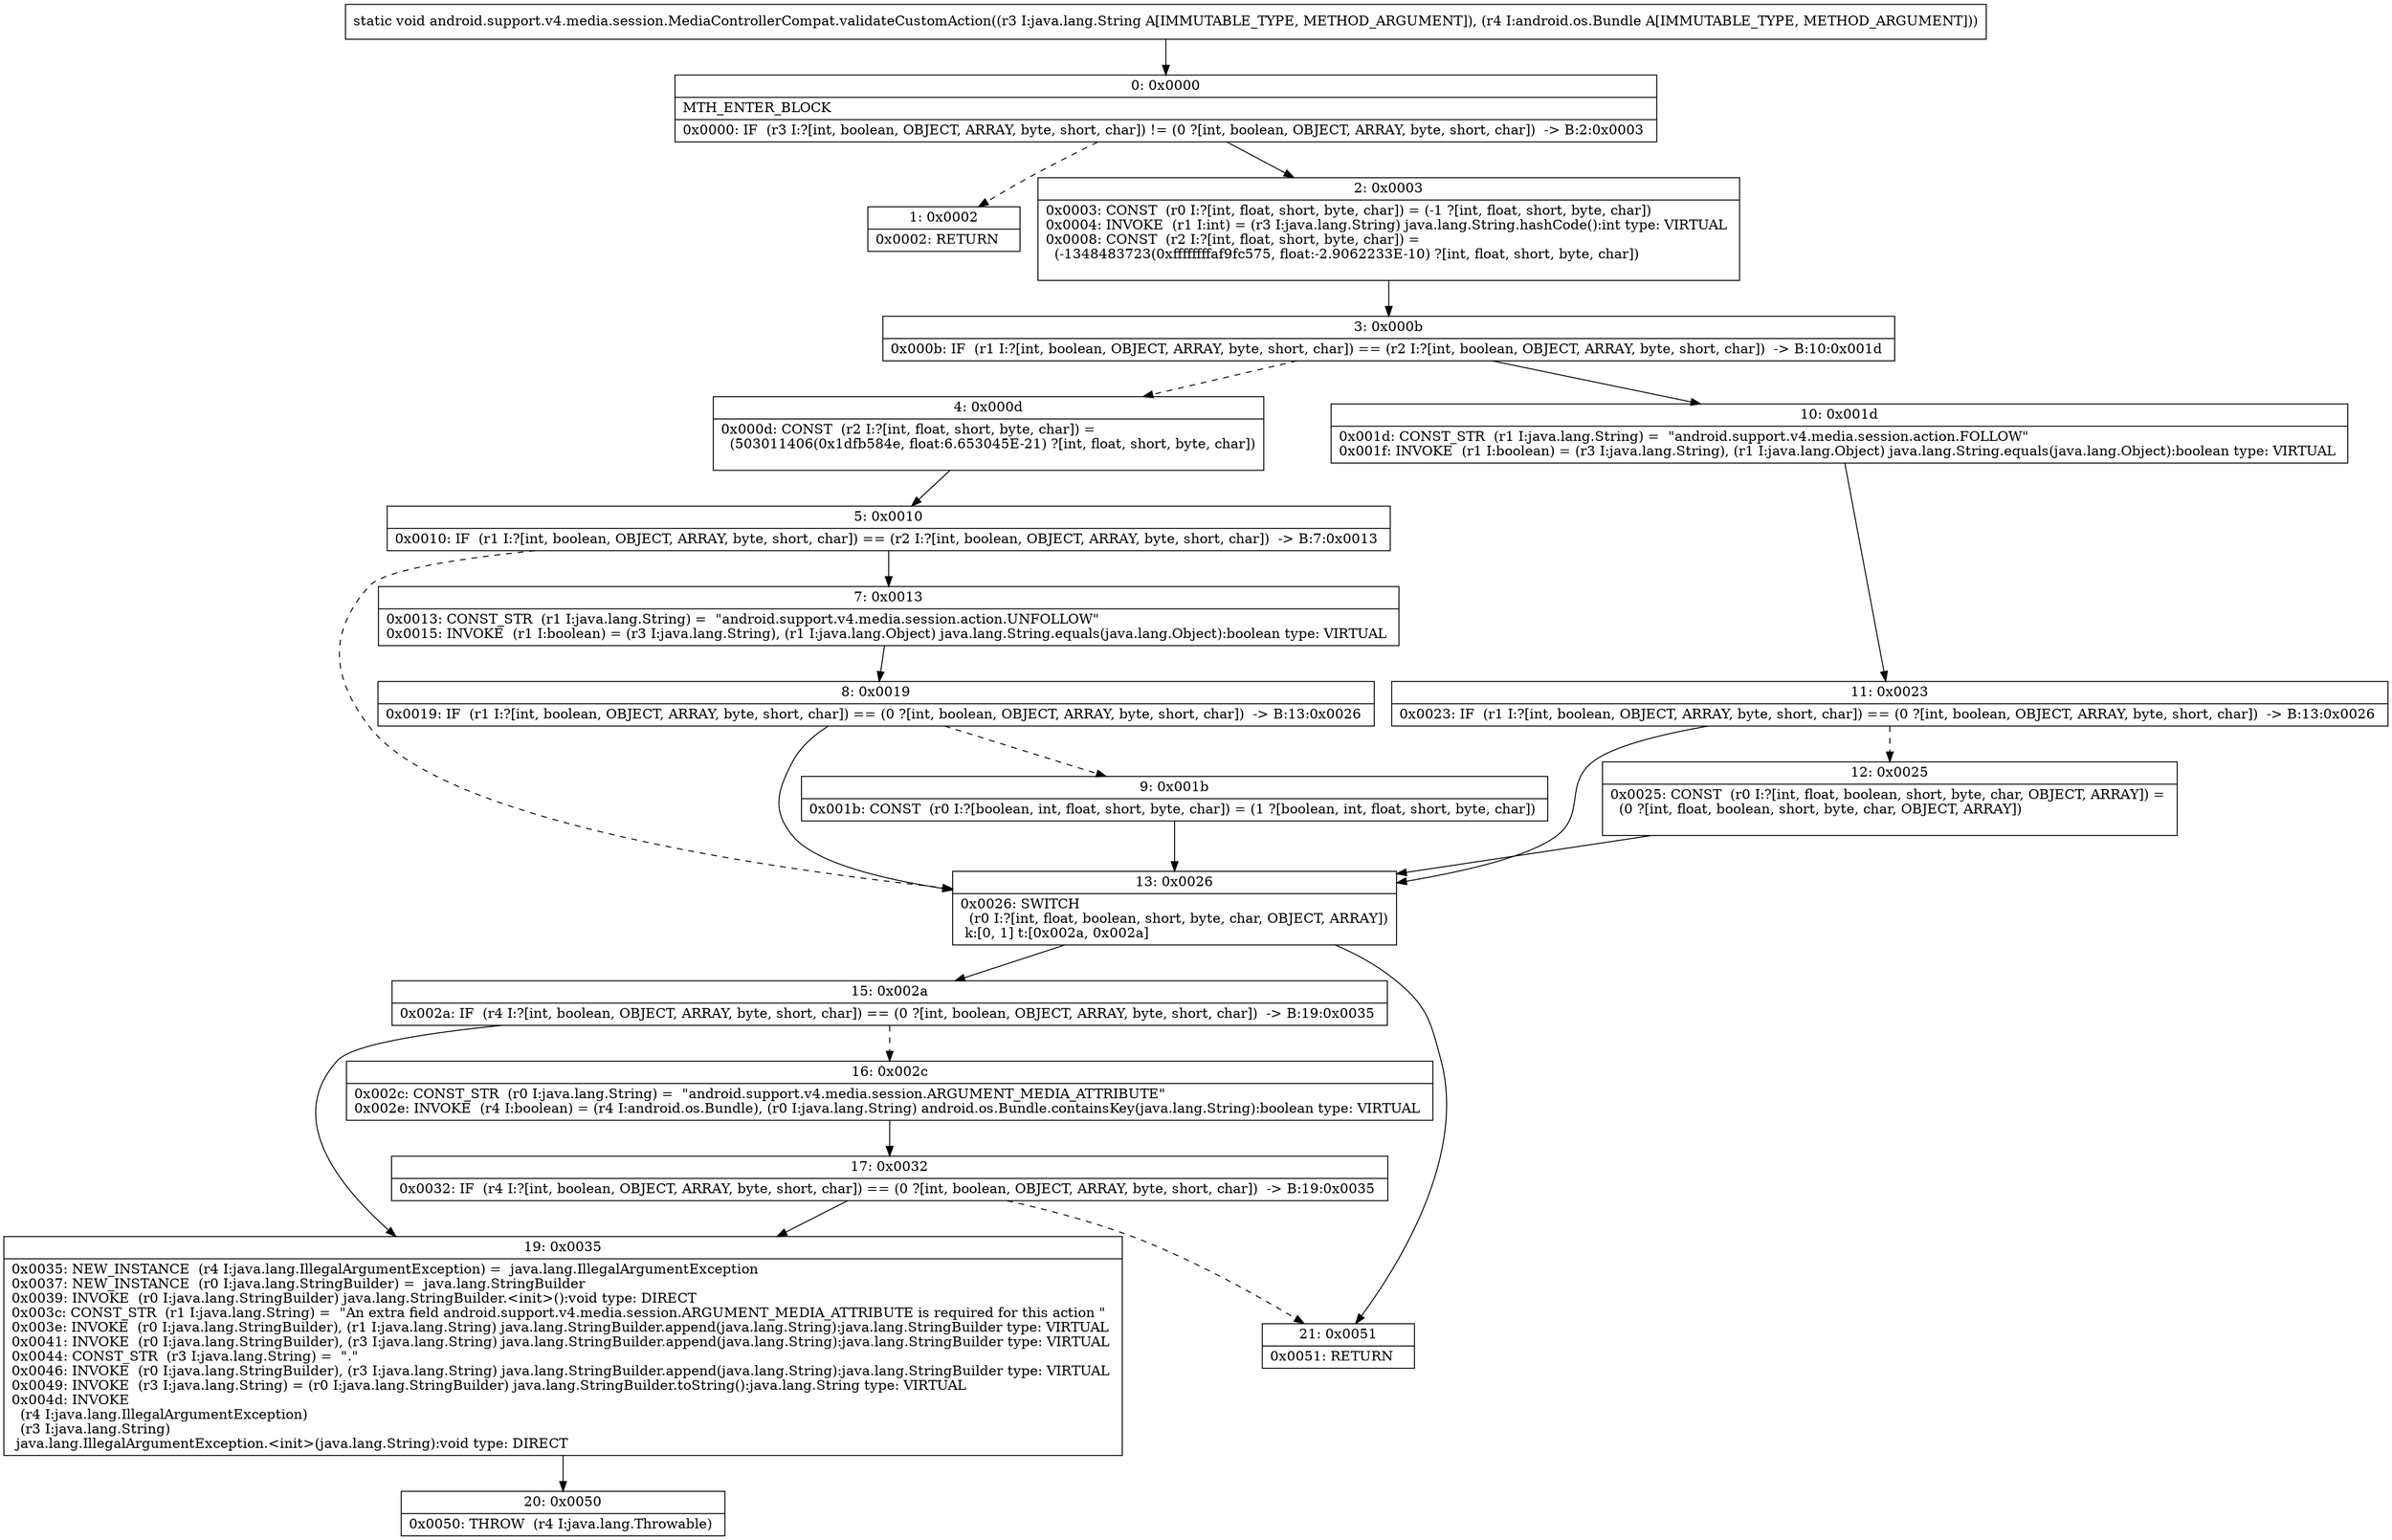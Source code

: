 digraph "CFG forandroid.support.v4.media.session.MediaControllerCompat.validateCustomAction(Ljava\/lang\/String;Landroid\/os\/Bundle;)V" {
Node_0 [shape=record,label="{0\:\ 0x0000|MTH_ENTER_BLOCK\l|0x0000: IF  (r3 I:?[int, boolean, OBJECT, ARRAY, byte, short, char]) != (0 ?[int, boolean, OBJECT, ARRAY, byte, short, char])  \-\> B:2:0x0003 \l}"];
Node_1 [shape=record,label="{1\:\ 0x0002|0x0002: RETURN   \l}"];
Node_2 [shape=record,label="{2\:\ 0x0003|0x0003: CONST  (r0 I:?[int, float, short, byte, char]) = (\-1 ?[int, float, short, byte, char]) \l0x0004: INVOKE  (r1 I:int) = (r3 I:java.lang.String) java.lang.String.hashCode():int type: VIRTUAL \l0x0008: CONST  (r2 I:?[int, float, short, byte, char]) = \l  (\-1348483723(0xffffffffaf9fc575, float:\-2.9062233E\-10) ?[int, float, short, byte, char])\l \l}"];
Node_3 [shape=record,label="{3\:\ 0x000b|0x000b: IF  (r1 I:?[int, boolean, OBJECT, ARRAY, byte, short, char]) == (r2 I:?[int, boolean, OBJECT, ARRAY, byte, short, char])  \-\> B:10:0x001d \l}"];
Node_4 [shape=record,label="{4\:\ 0x000d|0x000d: CONST  (r2 I:?[int, float, short, byte, char]) = \l  (503011406(0x1dfb584e, float:6.653045E\-21) ?[int, float, short, byte, char])\l \l}"];
Node_5 [shape=record,label="{5\:\ 0x0010|0x0010: IF  (r1 I:?[int, boolean, OBJECT, ARRAY, byte, short, char]) == (r2 I:?[int, boolean, OBJECT, ARRAY, byte, short, char])  \-\> B:7:0x0013 \l}"];
Node_7 [shape=record,label="{7\:\ 0x0013|0x0013: CONST_STR  (r1 I:java.lang.String) =  \"android.support.v4.media.session.action.UNFOLLOW\" \l0x0015: INVOKE  (r1 I:boolean) = (r3 I:java.lang.String), (r1 I:java.lang.Object) java.lang.String.equals(java.lang.Object):boolean type: VIRTUAL \l}"];
Node_8 [shape=record,label="{8\:\ 0x0019|0x0019: IF  (r1 I:?[int, boolean, OBJECT, ARRAY, byte, short, char]) == (0 ?[int, boolean, OBJECT, ARRAY, byte, short, char])  \-\> B:13:0x0026 \l}"];
Node_9 [shape=record,label="{9\:\ 0x001b|0x001b: CONST  (r0 I:?[boolean, int, float, short, byte, char]) = (1 ?[boolean, int, float, short, byte, char]) \l}"];
Node_10 [shape=record,label="{10\:\ 0x001d|0x001d: CONST_STR  (r1 I:java.lang.String) =  \"android.support.v4.media.session.action.FOLLOW\" \l0x001f: INVOKE  (r1 I:boolean) = (r3 I:java.lang.String), (r1 I:java.lang.Object) java.lang.String.equals(java.lang.Object):boolean type: VIRTUAL \l}"];
Node_11 [shape=record,label="{11\:\ 0x0023|0x0023: IF  (r1 I:?[int, boolean, OBJECT, ARRAY, byte, short, char]) == (0 ?[int, boolean, OBJECT, ARRAY, byte, short, char])  \-\> B:13:0x0026 \l}"];
Node_12 [shape=record,label="{12\:\ 0x0025|0x0025: CONST  (r0 I:?[int, float, boolean, short, byte, char, OBJECT, ARRAY]) = \l  (0 ?[int, float, boolean, short, byte, char, OBJECT, ARRAY])\l \l}"];
Node_13 [shape=record,label="{13\:\ 0x0026|0x0026: SWITCH  \l  (r0 I:?[int, float, boolean, short, byte, char, OBJECT, ARRAY])\l k:[0, 1] t:[0x002a, 0x002a] \l}"];
Node_15 [shape=record,label="{15\:\ 0x002a|0x002a: IF  (r4 I:?[int, boolean, OBJECT, ARRAY, byte, short, char]) == (0 ?[int, boolean, OBJECT, ARRAY, byte, short, char])  \-\> B:19:0x0035 \l}"];
Node_16 [shape=record,label="{16\:\ 0x002c|0x002c: CONST_STR  (r0 I:java.lang.String) =  \"android.support.v4.media.session.ARGUMENT_MEDIA_ATTRIBUTE\" \l0x002e: INVOKE  (r4 I:boolean) = (r4 I:android.os.Bundle), (r0 I:java.lang.String) android.os.Bundle.containsKey(java.lang.String):boolean type: VIRTUAL \l}"];
Node_17 [shape=record,label="{17\:\ 0x0032|0x0032: IF  (r4 I:?[int, boolean, OBJECT, ARRAY, byte, short, char]) == (0 ?[int, boolean, OBJECT, ARRAY, byte, short, char])  \-\> B:19:0x0035 \l}"];
Node_19 [shape=record,label="{19\:\ 0x0035|0x0035: NEW_INSTANCE  (r4 I:java.lang.IllegalArgumentException) =  java.lang.IllegalArgumentException \l0x0037: NEW_INSTANCE  (r0 I:java.lang.StringBuilder) =  java.lang.StringBuilder \l0x0039: INVOKE  (r0 I:java.lang.StringBuilder) java.lang.StringBuilder.\<init\>():void type: DIRECT \l0x003c: CONST_STR  (r1 I:java.lang.String) =  \"An extra field android.support.v4.media.session.ARGUMENT_MEDIA_ATTRIBUTE is required for this action \" \l0x003e: INVOKE  (r0 I:java.lang.StringBuilder), (r1 I:java.lang.String) java.lang.StringBuilder.append(java.lang.String):java.lang.StringBuilder type: VIRTUAL \l0x0041: INVOKE  (r0 I:java.lang.StringBuilder), (r3 I:java.lang.String) java.lang.StringBuilder.append(java.lang.String):java.lang.StringBuilder type: VIRTUAL \l0x0044: CONST_STR  (r3 I:java.lang.String) =  \".\" \l0x0046: INVOKE  (r0 I:java.lang.StringBuilder), (r3 I:java.lang.String) java.lang.StringBuilder.append(java.lang.String):java.lang.StringBuilder type: VIRTUAL \l0x0049: INVOKE  (r3 I:java.lang.String) = (r0 I:java.lang.StringBuilder) java.lang.StringBuilder.toString():java.lang.String type: VIRTUAL \l0x004d: INVOKE  \l  (r4 I:java.lang.IllegalArgumentException)\l  (r3 I:java.lang.String)\l java.lang.IllegalArgumentException.\<init\>(java.lang.String):void type: DIRECT \l}"];
Node_20 [shape=record,label="{20\:\ 0x0050|0x0050: THROW  (r4 I:java.lang.Throwable) \l}"];
Node_21 [shape=record,label="{21\:\ 0x0051|0x0051: RETURN   \l}"];
MethodNode[shape=record,label="{static void android.support.v4.media.session.MediaControllerCompat.validateCustomAction((r3 I:java.lang.String A[IMMUTABLE_TYPE, METHOD_ARGUMENT]), (r4 I:android.os.Bundle A[IMMUTABLE_TYPE, METHOD_ARGUMENT])) }"];
MethodNode -> Node_0;
Node_0 -> Node_1[style=dashed];
Node_0 -> Node_2;
Node_2 -> Node_3;
Node_3 -> Node_4[style=dashed];
Node_3 -> Node_10;
Node_4 -> Node_5;
Node_5 -> Node_7;
Node_5 -> Node_13[style=dashed];
Node_7 -> Node_8;
Node_8 -> Node_9[style=dashed];
Node_8 -> Node_13;
Node_9 -> Node_13;
Node_10 -> Node_11;
Node_11 -> Node_12[style=dashed];
Node_11 -> Node_13;
Node_12 -> Node_13;
Node_13 -> Node_15;
Node_13 -> Node_21;
Node_15 -> Node_16[style=dashed];
Node_15 -> Node_19;
Node_16 -> Node_17;
Node_17 -> Node_19;
Node_17 -> Node_21[style=dashed];
Node_19 -> Node_20;
}

